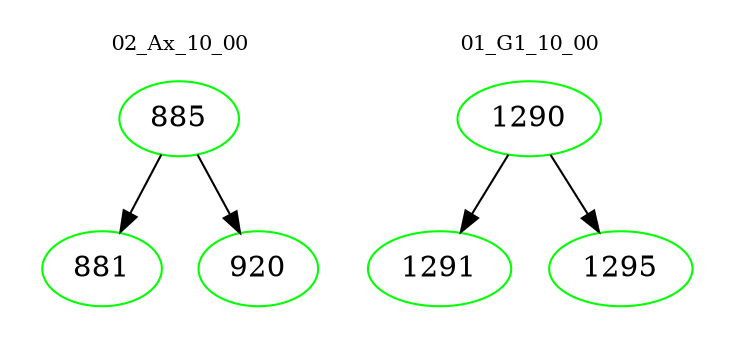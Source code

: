 digraph{
subgraph cluster_0 {
color = white
label = "02_Ax_10_00";
fontsize=10;
T0_885 [label="885", color="green"]
T0_885 -> T0_881 [color="black"]
T0_881 [label="881", color="green"]
T0_885 -> T0_920 [color="black"]
T0_920 [label="920", color="green"]
}
subgraph cluster_1 {
color = white
label = "01_G1_10_00";
fontsize=10;
T1_1290 [label="1290", color="green"]
T1_1290 -> T1_1291 [color="black"]
T1_1291 [label="1291", color="green"]
T1_1290 -> T1_1295 [color="black"]
T1_1295 [label="1295", color="green"]
}
}
